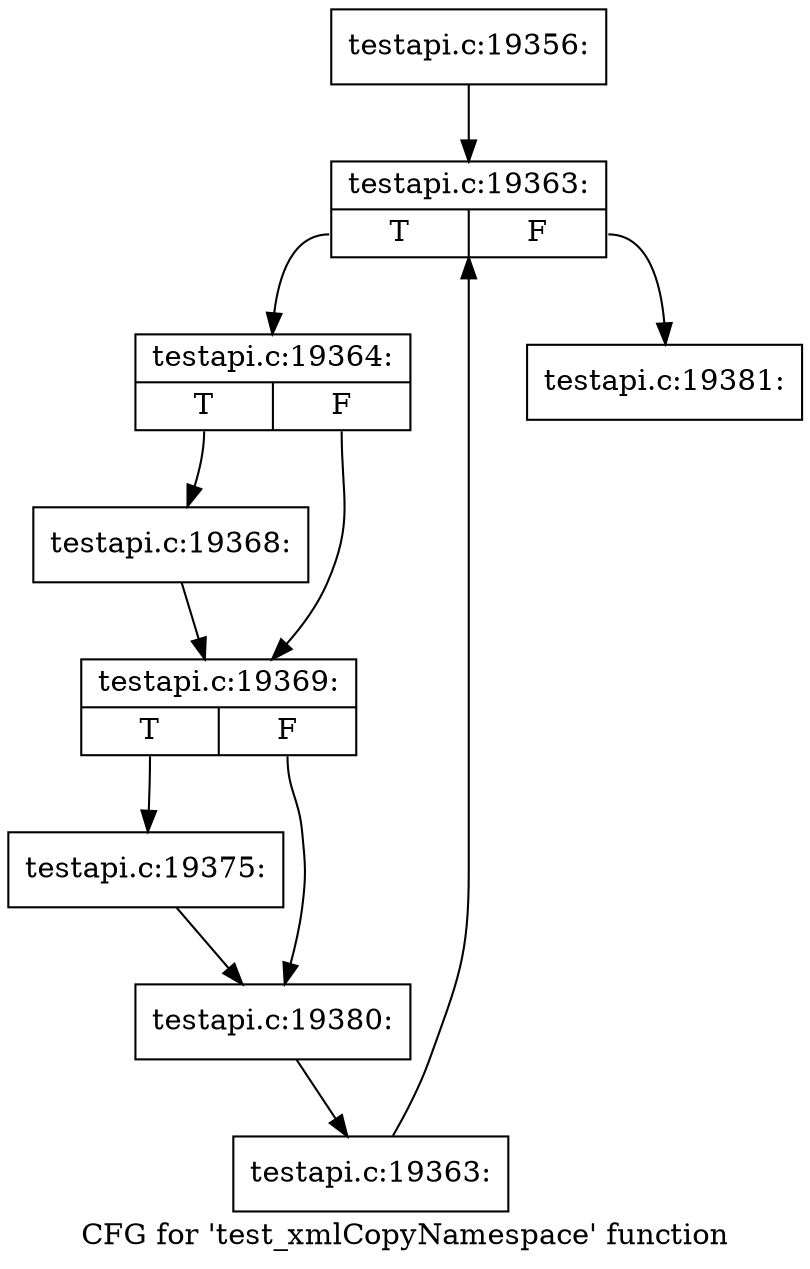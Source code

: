digraph "CFG for 'test_xmlCopyNamespace' function" {
	label="CFG for 'test_xmlCopyNamespace' function";

	Node0x4b41f40 [shape=record,label="{testapi.c:19356:}"];
	Node0x4b41f40 -> Node0x4b608b0;
	Node0x4b608b0 [shape=record,label="{testapi.c:19363:|{<s0>T|<s1>F}}"];
	Node0x4b608b0:s0 -> Node0x4b60b90;
	Node0x4b608b0:s1 -> Node0x4b60710;
	Node0x4b60b90 [shape=record,label="{testapi.c:19364:|{<s0>T|<s1>F}}"];
	Node0x4b60b90:s0 -> Node0x4b61860;
	Node0x4b60b90:s1 -> Node0x4b61f30;
	Node0x4b61860 [shape=record,label="{testapi.c:19368:}"];
	Node0x4b61860 -> Node0x4b61f30;
	Node0x4b61f30 [shape=record,label="{testapi.c:19369:|{<s0>T|<s1>F}}"];
	Node0x4b61f30:s0 -> Node0x4b62340;
	Node0x4b61f30:s1 -> Node0x4b62a60;
	Node0x4b62340 [shape=record,label="{testapi.c:19375:}"];
	Node0x4b62340 -> Node0x4b62a60;
	Node0x4b62a60 [shape=record,label="{testapi.c:19380:}"];
	Node0x4b62a60 -> Node0x4b60b00;
	Node0x4b60b00 [shape=record,label="{testapi.c:19363:}"];
	Node0x4b60b00 -> Node0x4b608b0;
	Node0x4b60710 [shape=record,label="{testapi.c:19381:}"];
}
